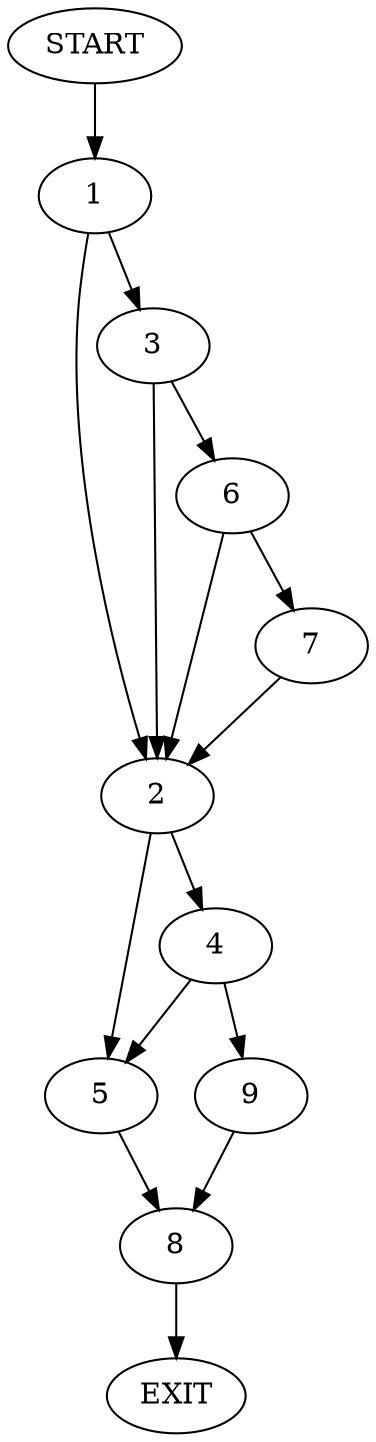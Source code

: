 digraph {
0 [label="START"]
10 [label="EXIT"]
0 -> 1
1 -> 2
1 -> 3
2 -> 4
2 -> 5
3 -> 6
3 -> 2
6 -> 7
6 -> 2
7 -> 2
5 -> 8
4 -> 9
4 -> 5
9 -> 8
8 -> 10
}
